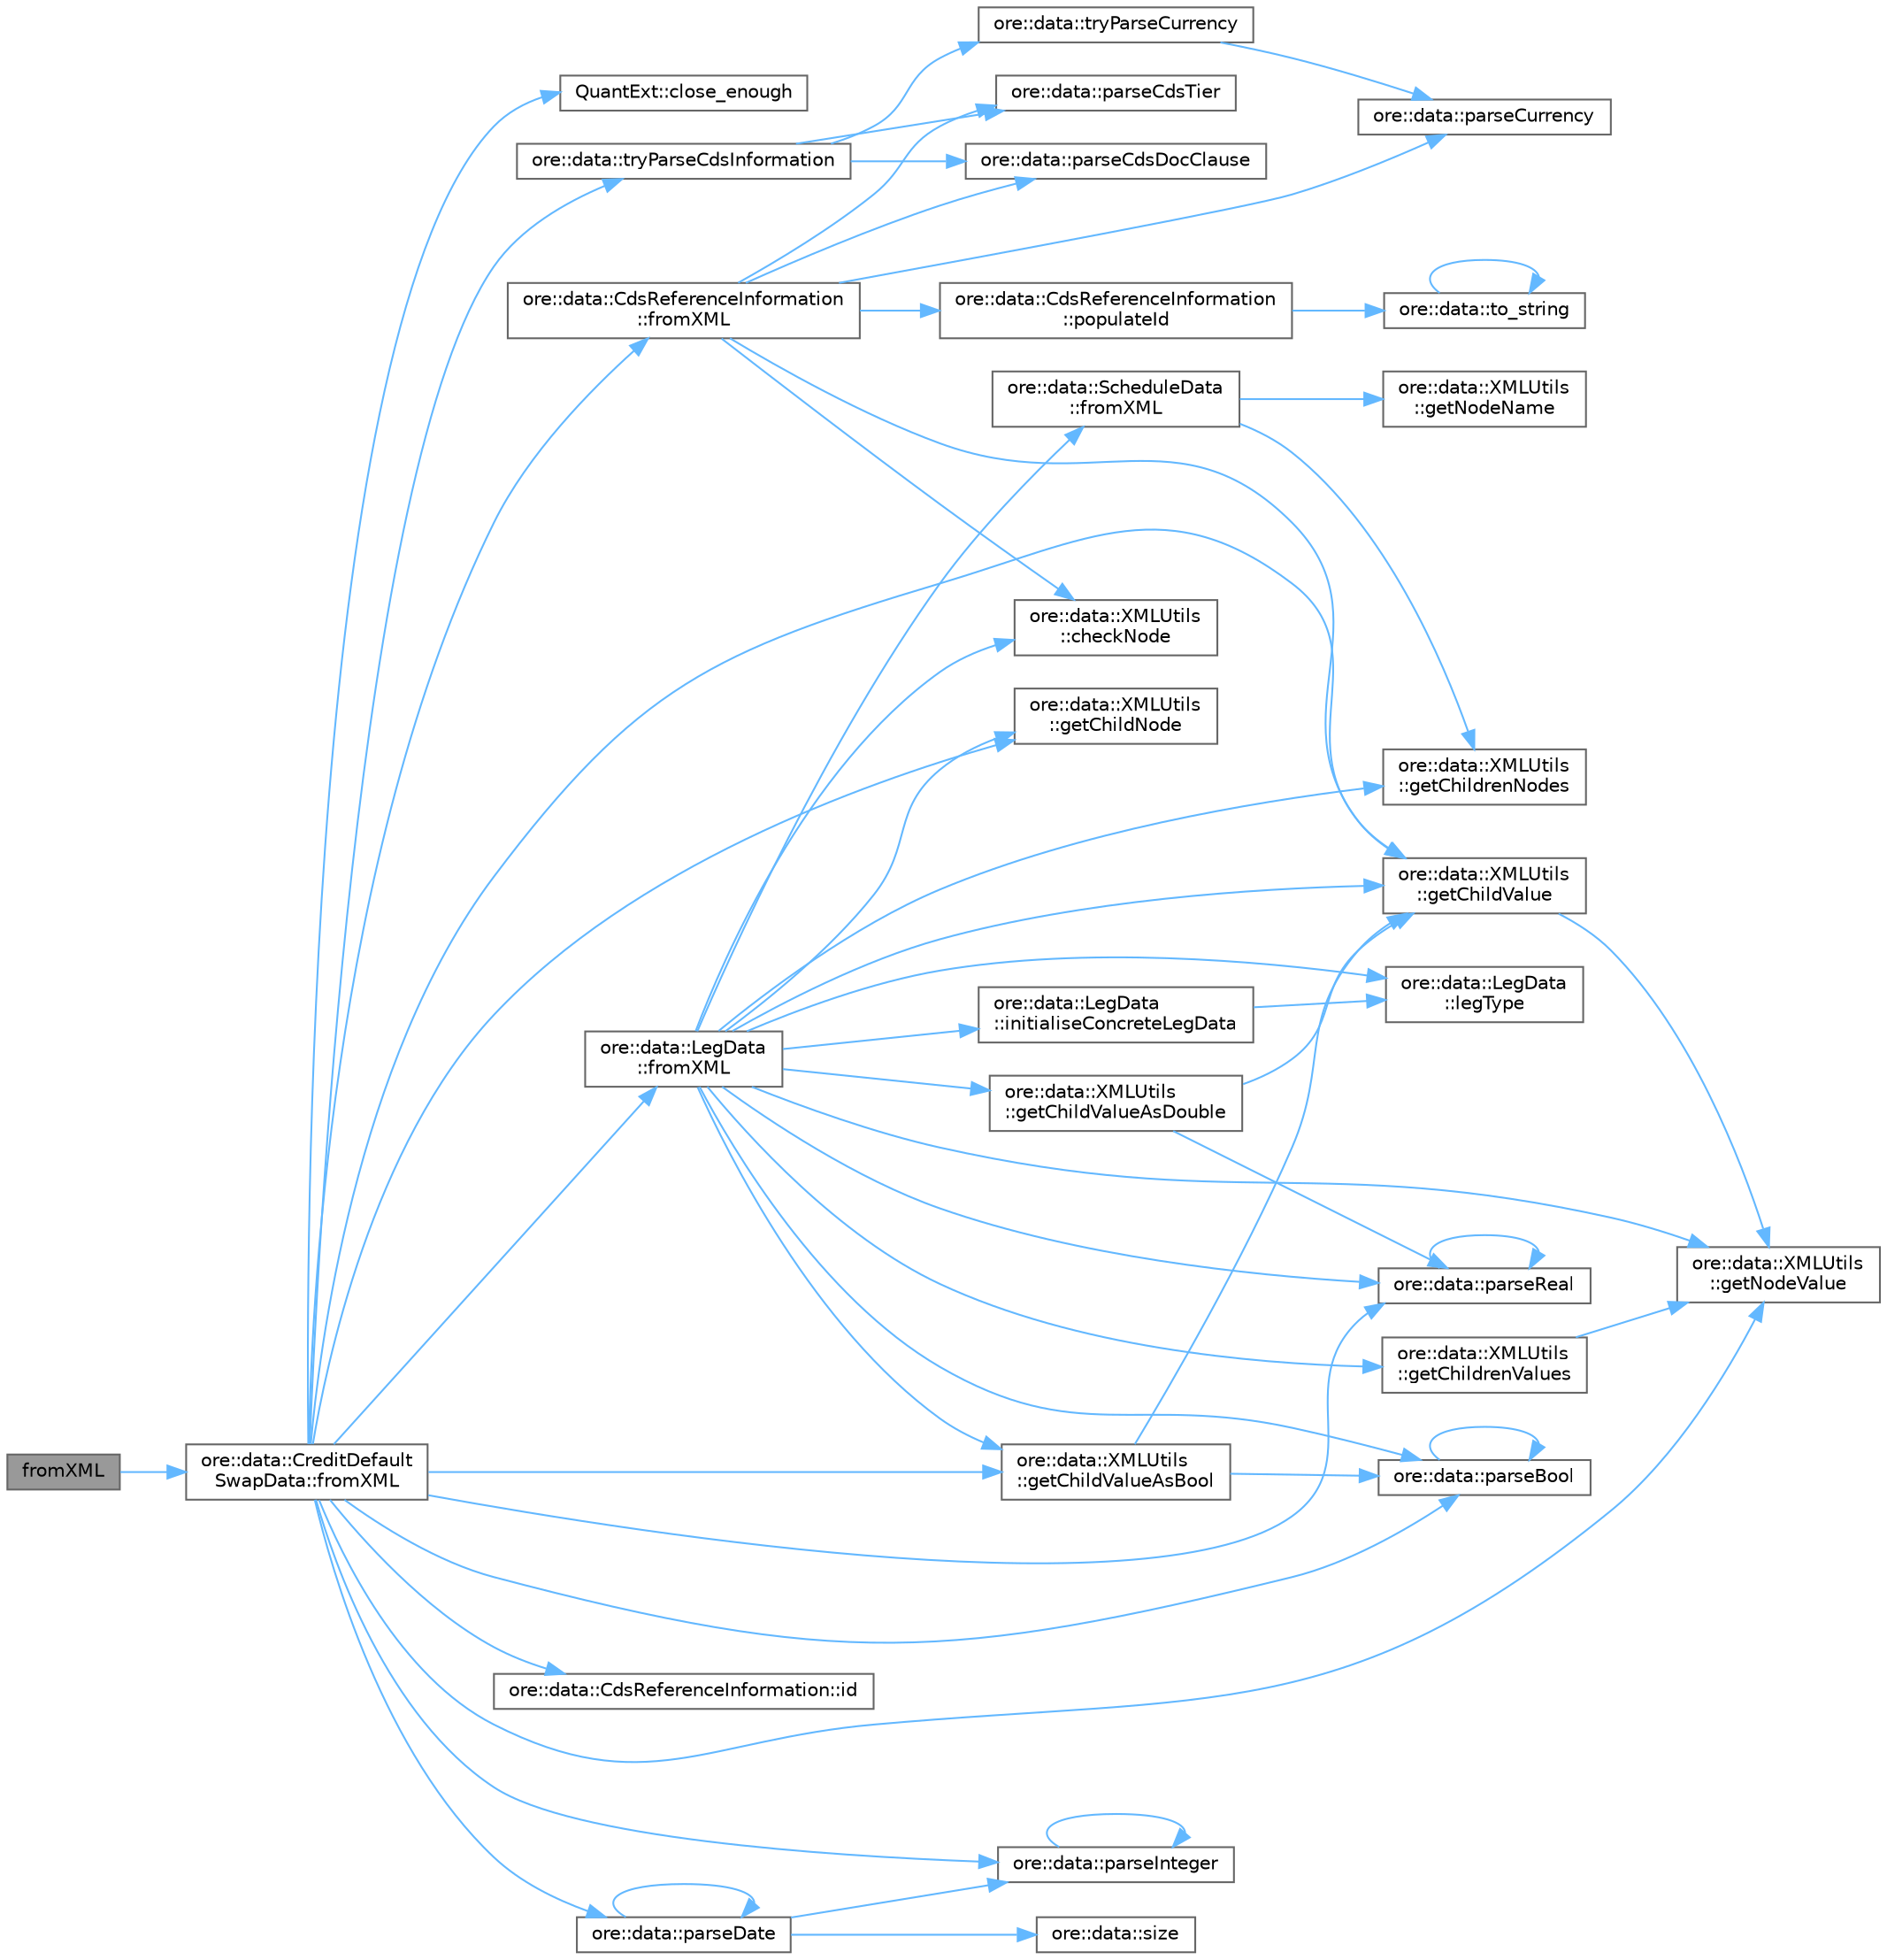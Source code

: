 digraph "fromXML"
{
 // INTERACTIVE_SVG=YES
 // LATEX_PDF_SIZE
  bgcolor="transparent";
  edge [fontname=Helvetica,fontsize=10,labelfontname=Helvetica,labelfontsize=10];
  node [fontname=Helvetica,fontsize=10,shape=box,height=0.2,width=0.4];
  rankdir="LR";
  Node1 [label="fromXML",height=0.2,width=0.4,color="gray40", fillcolor="grey60", style="filled", fontcolor="black",tooltip=" "];
  Node1 -> Node2 [color="steelblue1",style="solid"];
  Node2 [label="ore::data::CreditDefault\lSwapData::fromXML",height=0.2,width=0.4,color="grey40", fillcolor="white", style="filled",URL="$classore_1_1data_1_1_credit_default_swap_data.html#a7741ae0fc924943de5bfe02928262eb7",tooltip=" "];
  Node2 -> Node3 [color="steelblue1",style="solid"];
  Node3 [label="QuantExt::close_enough",height=0.2,width=0.4,color="grey40", fillcolor="white", style="filled",URL="C:/dev/ORE/documentation/QuantExt/doc/quantext.tag$namespace_quant_ext.html#a1cab4fb6a720eff245acb9f3a7a9e7c5",tooltip=" "];
  Node2 -> Node4 [color="steelblue1",style="solid"];
  Node4 [label="ore::data::CdsReferenceInformation\l::fromXML",height=0.2,width=0.4,color="grey40", fillcolor="white", style="filled",URL="$classore_1_1data_1_1_cds_reference_information.html#a7741ae0fc924943de5bfe02928262eb7",tooltip=" "];
  Node4 -> Node5 [color="steelblue1",style="solid"];
  Node5 [label="ore::data::XMLUtils\l::checkNode",height=0.2,width=0.4,color="grey40", fillcolor="white", style="filled",URL="$classore_1_1data_1_1_x_m_l_utils.html#a37c092916f4bdf10d4fbf6bb9e474db7",tooltip=" "];
  Node4 -> Node6 [color="steelblue1",style="solid"];
  Node6 [label="ore::data::XMLUtils\l::getChildValue",height=0.2,width=0.4,color="grey40", fillcolor="white", style="filled",URL="$classore_1_1data_1_1_x_m_l_utils.html#a5a1307174ddefdb3aad6e3bd8cc63b27",tooltip=" "];
  Node6 -> Node7 [color="steelblue1",style="solid"];
  Node7 [label="ore::data::XMLUtils\l::getNodeValue",height=0.2,width=0.4,color="grey40", fillcolor="white", style="filled",URL="$classore_1_1data_1_1_x_m_l_utils.html#a6704501b110fa9d056096df3e05f0df2",tooltip="Get a node's value."];
  Node4 -> Node8 [color="steelblue1",style="solid"];
  Node8 [label="ore::data::parseCdsDocClause",height=0.2,width=0.4,color="grey40", fillcolor="white", style="filled",URL="$namespaceore_1_1data.html#a4d60e66c3714d2cf33fc135d20502ccb",tooltip=" "];
  Node4 -> Node9 [color="steelblue1",style="solid"];
  Node9 [label="ore::data::parseCdsTier",height=0.2,width=0.4,color="grey40", fillcolor="white", style="filled",URL="$namespaceore_1_1data.html#a7f509473b0ff407585c811cc364d8ced",tooltip=" "];
  Node4 -> Node10 [color="steelblue1",style="solid"];
  Node10 [label="ore::data::parseCurrency",height=0.2,width=0.4,color="grey40", fillcolor="white", style="filled",URL="$group__utilities.html#ga6e9e781a58e78200301c76161589fc7b",tooltip="Convert text to QuantLib::Currency."];
  Node4 -> Node11 [color="steelblue1",style="solid"];
  Node11 [label="ore::data::CdsReferenceInformation\l::populateId",height=0.2,width=0.4,color="grey40", fillcolor="white", style="filled",URL="$classore_1_1data_1_1_cds_reference_information.html#a9396dec73a39180db1b9296b71eb8789",tooltip="Populate the id_ member."];
  Node11 -> Node12 [color="steelblue1",style="solid"];
  Node12 [label="ore::data::to_string",height=0.2,width=0.4,color="grey40", fillcolor="white", style="filled",URL="$namespaceore_1_1data.html#a86651dfeb5c18ee891f7a4734d8cf455",tooltip=" "];
  Node12 -> Node12 [color="steelblue1",style="solid"];
  Node2 -> Node13 [color="steelblue1",style="solid"];
  Node13 [label="ore::data::LegData\l::fromXML",height=0.2,width=0.4,color="grey40", fillcolor="white", style="filled",URL="$classore_1_1data_1_1_leg_data.html#a7741ae0fc924943de5bfe02928262eb7",tooltip=" "];
  Node13 -> Node5 [color="steelblue1",style="solid"];
  Node13 -> Node14 [color="steelblue1",style="solid"];
  Node14 [label="ore::data::ScheduleData\l::fromXML",height=0.2,width=0.4,color="grey40", fillcolor="white", style="filled",URL="$classore_1_1data_1_1_schedule_data.html#a7741ae0fc924943de5bfe02928262eb7",tooltip=" "];
  Node14 -> Node15 [color="steelblue1",style="solid"];
  Node15 [label="ore::data::XMLUtils\l::getChildrenNodes",height=0.2,width=0.4,color="grey40", fillcolor="white", style="filled",URL="$classore_1_1data_1_1_x_m_l_utils.html#a42678b2a0d7c4052dc19123914359ec1",tooltip="Returns all the children with a given name."];
  Node14 -> Node16 [color="steelblue1",style="solid"];
  Node16 [label="ore::data::XMLUtils\l::getNodeName",height=0.2,width=0.4,color="grey40", fillcolor="white", style="filled",URL="$classore_1_1data_1_1_x_m_l_utils.html#a4e041c36cab0a16681fb41dfbd991882",tooltip="Get and set a node's name."];
  Node13 -> Node17 [color="steelblue1",style="solid"];
  Node17 [label="ore::data::XMLUtils\l::getChildNode",height=0.2,width=0.4,color="grey40", fillcolor="white", style="filled",URL="$classore_1_1data_1_1_x_m_l_utils.html#a5f2b91a4af900e85c356cfe807e64501",tooltip=" "];
  Node13 -> Node15 [color="steelblue1",style="solid"];
  Node13 -> Node18 [color="steelblue1",style="solid"];
  Node18 [label="ore::data::XMLUtils\l::getChildrenValues",height=0.2,width=0.4,color="grey40", fillcolor="white", style="filled",URL="$classore_1_1data_1_1_x_m_l_utils.html#aaf4e8600c620cb901bd271e3ec76d702",tooltip=" "];
  Node18 -> Node7 [color="steelblue1",style="solid"];
  Node13 -> Node6 [color="steelblue1",style="solid"];
  Node13 -> Node19 [color="steelblue1",style="solid"];
  Node19 [label="ore::data::XMLUtils\l::getChildValueAsBool",height=0.2,width=0.4,color="grey40", fillcolor="white", style="filled",URL="$classore_1_1data_1_1_x_m_l_utils.html#a5dc9d9e82028f69de452d27da6b43db0",tooltip=" "];
  Node19 -> Node6 [color="steelblue1",style="solid"];
  Node19 -> Node20 [color="steelblue1",style="solid"];
  Node20 [label="ore::data::parseBool",height=0.2,width=0.4,color="grey40", fillcolor="white", style="filled",URL="$group__utilities.html#ga94621f11193864fa1338296232dc5be9",tooltip="Convert text to bool."];
  Node20 -> Node20 [color="steelblue1",style="solid"];
  Node13 -> Node21 [color="steelblue1",style="solid"];
  Node21 [label="ore::data::XMLUtils\l::getChildValueAsDouble",height=0.2,width=0.4,color="grey40", fillcolor="white", style="filled",URL="$classore_1_1data_1_1_x_m_l_utils.html#a450d9b1fe5949d01160aeb42654d7f1d",tooltip=" "];
  Node21 -> Node6 [color="steelblue1",style="solid"];
  Node21 -> Node22 [color="steelblue1",style="solid"];
  Node22 [label="ore::data::parseReal",height=0.2,width=0.4,color="grey40", fillcolor="white", style="filled",URL="$group__utilities.html#gad1db2a68f9a73667c3b4084d63955bdd",tooltip="Convert text to Real."];
  Node22 -> Node22 [color="steelblue1",style="solid"];
  Node13 -> Node7 [color="steelblue1",style="solid"];
  Node13 -> Node23 [color="steelblue1",style="solid"];
  Node23 [label="ore::data::LegData\l::initialiseConcreteLegData",height=0.2,width=0.4,color="grey40", fillcolor="white", style="filled",URL="$classore_1_1data_1_1_leg_data.html#a58e282e54a30c37dab5b0403eede425d",tooltip=" "];
  Node23 -> Node24 [color="steelblue1",style="solid"];
  Node24 [label="ore::data::LegData\l::legType",height=0.2,width=0.4,color="grey40", fillcolor="white", style="filled",URL="$classore_1_1data_1_1_leg_data.html#a81b9d9c795e1f72812f0da9b14382f4a",tooltip=" "];
  Node13 -> Node24 [color="steelblue1",style="solid"];
  Node13 -> Node20 [color="steelblue1",style="solid"];
  Node13 -> Node22 [color="steelblue1",style="solid"];
  Node2 -> Node17 [color="steelblue1",style="solid"];
  Node2 -> Node6 [color="steelblue1",style="solid"];
  Node2 -> Node19 [color="steelblue1",style="solid"];
  Node2 -> Node7 [color="steelblue1",style="solid"];
  Node2 -> Node25 [color="steelblue1",style="solid"];
  Node25 [label="ore::data::CdsReferenceInformation::id",height=0.2,width=0.4,color="grey40", fillcolor="white", style="filled",URL="$classore_1_1data_1_1_cds_reference_information.html#a2afbfe390842c04d4a063889cee1b543",tooltip=" "];
  Node2 -> Node20 [color="steelblue1",style="solid"];
  Node2 -> Node26 [color="steelblue1",style="solid"];
  Node26 [label="ore::data::parseDate",height=0.2,width=0.4,color="grey40", fillcolor="white", style="filled",URL="$group__utilities.html#ga59b5fdda574d90facae95dec2d13040d",tooltip="Convert std::string to QuantLib::Date."];
  Node26 -> Node26 [color="steelblue1",style="solid"];
  Node26 -> Node27 [color="steelblue1",style="solid"];
  Node27 [label="ore::data::parseInteger",height=0.2,width=0.4,color="grey40", fillcolor="white", style="filled",URL="$group__utilities.html#gaecd67eda4fb5f4859bb8f6d383547721",tooltip="Convert text to QuantLib::Integer."];
  Node27 -> Node27 [color="steelblue1",style="solid"];
  Node26 -> Node28 [color="steelblue1",style="solid"];
  Node28 [label="ore::data::size",height=0.2,width=0.4,color="grey40", fillcolor="white", style="filled",URL="$namespaceore_1_1data.html#a777e216dee6069b548bb87da7152699e",tooltip=" "];
  Node2 -> Node27 [color="steelblue1",style="solid"];
  Node2 -> Node22 [color="steelblue1",style="solid"];
  Node2 -> Node29 [color="steelblue1",style="solid"];
  Node29 [label="ore::data::tryParseCdsInformation",height=0.2,width=0.4,color="grey40", fillcolor="white", style="filled",URL="$group__utilities.html#gae69be4baac1fb97cc5462f3c55a07605",tooltip=" "];
  Node29 -> Node8 [color="steelblue1",style="solid"];
  Node29 -> Node9 [color="steelblue1",style="solid"];
  Node29 -> Node30 [color="steelblue1",style="solid"];
  Node30 [label="ore::data::tryParseCurrency",height=0.2,width=0.4,color="grey40", fillcolor="white", style="filled",URL="$namespaceore_1_1data.html#a7e02b43eee9c9c0aaae4da616ea5c200",tooltip=" "];
  Node30 -> Node10 [color="steelblue1",style="solid"];
}
